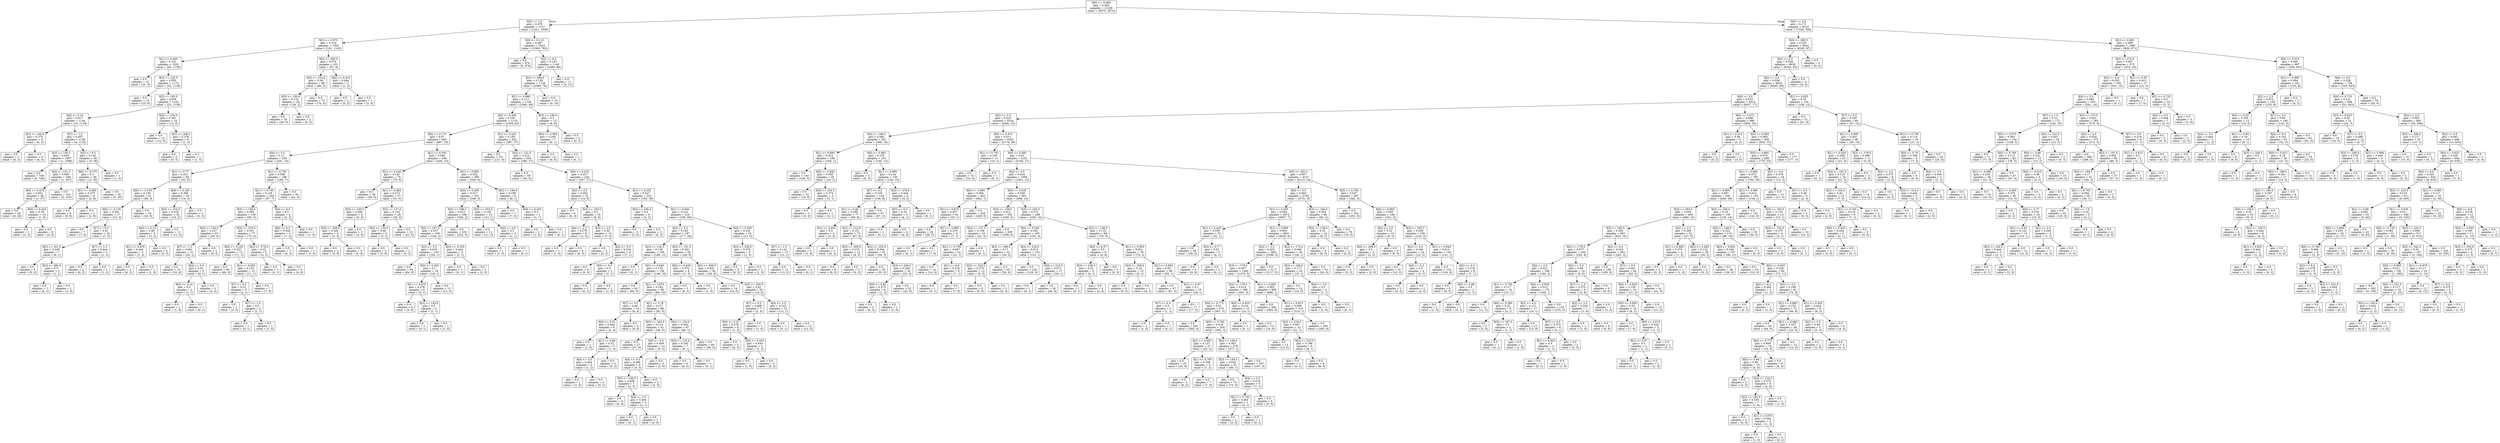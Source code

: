 digraph Tree {
node [shape=box] ;
0 [label="X[0] <= 0.465\ngini = 0.362\nsamples = 11249\nvalue = [8575, 2674]"] ;
1 [label="X[2] <= 2.5\ngini = 0.476\nsamples = 3127\nvalue = [1221, 1906]"] ;
0 -> 1 [labeldistance=2.5, labelangle=45, headlabel="True"] ;
2 [label="X[1] <= 0.575\ngini = 0.216\nsamples = 1304\nvalue = [161, 1143]"] ;
1 -> 2 ;
3 [label="X[1] <= 0.445\ngini = 0.101\nsamples = 1203\nvalue = [64, 1139]"] ;
2 -> 3 ;
4 [label="gini = 0.0\nsamples = 31\nvalue = [31, 0]"] ;
3 -> 4 ;
5 [label="X[3] <= 125.5\ngini = 0.055\nsamples = 1172\nvalue = [33, 1139]"] ;
3 -> 5 ;
6 [label="gini = 0.0\nsamples = 10\nvalue = [10, 0]"] ;
5 -> 6 ;
7 [label="X[3] <= 163.5\ngini = 0.039\nsamples = 1162\nvalue = [23, 1139]"] ;
5 -> 7 ;
8 [label="X[0] <= 0.34\ngini = 0.017\nsamples = 1144\nvalue = [10, 1134]"] ;
7 -> 8 ;
9 [label="X[3] <= 140.0\ngini = 0.375\nsamples = 8\nvalue = [6, 2]"] ;
8 -> 9 ;
10 [label="gini = 0.0\nsamples = 2\nvalue = [0, 2]"] ;
9 -> 10 ;
11 [label="gini = 0.0\nsamples = 6\nvalue = [6, 0]"] ;
9 -> 11 ;
12 [label="X[7] <= 1.5\ngini = 0.007\nsamples = 1136\nvalue = [4, 1132]"] ;
8 -> 12 ;
13 [label="X[3] <= 150.5\ngini = 0.002\nsamples = 1097\nvalue = [1, 1096]"] ;
12 -> 13 ;
14 [label="gini = 0.0\nsamples = 749\nvalue = [0, 749]"] ;
13 -> 14 ;
15 [label="X[3] <= 151.5\ngini = 0.006\nsamples = 348\nvalue = [1, 347]"] ;
13 -> 15 ;
16 [label="X[0] <= 0.415\ngini = 0.051\nsamples = 38\nvalue = [1, 37]"] ;
15 -> 16 ;
17 [label="gini = 0.0\nsamples = 28\nvalue = [0, 28]"] ;
16 -> 17 ;
18 [label="X[0] <= 0.425\ngini = 0.18\nsamples = 10\nvalue = [1, 9]"] ;
16 -> 18 ;
19 [label="gini = 0.0\nsamples = 1\nvalue = [1, 0]"] ;
18 -> 19 ;
20 [label="gini = 0.0\nsamples = 9\nvalue = [0, 9]"] ;
18 -> 20 ;
21 [label="gini = 0.0\nsamples = 310\nvalue = [0, 310]"] ;
15 -> 21 ;
22 [label="X[5] <= 0.5\ngini = 0.142\nsamples = 39\nvalue = [3, 36]"] ;
12 -> 22 ;
23 [label="X[0] <= 0.375\ngini = 0.1\nsamples = 38\nvalue = [2, 36]"] ;
22 -> 23 ;
24 [label="X[1] <= 0.495\ngini = 0.375\nsamples = 8\nvalue = [2, 6]"] ;
23 -> 24 ;
25 [label="gini = 0.0\nsamples = 6\nvalue = [0, 6]"] ;
24 -> 25 ;
26 [label="gini = 0.0\nsamples = 2\nvalue = [2, 0]"] ;
24 -> 26 ;
27 [label="gini = 0.0\nsamples = 30\nvalue = [0, 30]"] ;
23 -> 27 ;
28 [label="gini = 0.0\nsamples = 1\nvalue = [1, 0]"] ;
22 -> 28 ;
29 [label="X[3] <= 234.0\ngini = 0.401\nsamples = 18\nvalue = [13, 5]"] ;
7 -> 29 ;
30 [label="gini = 0.0\nsamples = 12\nvalue = [12, 0]"] ;
29 -> 30 ;
31 [label="X[3] <= 266.0\ngini = 0.278\nsamples = 6\nvalue = [1, 5]"] ;
29 -> 31 ;
32 [label="gini = 0.0\nsamples = 5\nvalue = [0, 5]"] ;
31 -> 32 ;
33 [label="gini = 0.0\nsamples = 1\nvalue = [1, 0]"] ;
31 -> 33 ;
34 [label="X[3] <= 280.0\ngini = 0.076\nsamples = 101\nvalue = [97, 4]"] ;
2 -> 34 ;
35 [label="X[3] <= 153.0\ngini = 0.04\nsamples = 98\nvalue = [96, 2]"] ;
34 -> 35 ;
36 [label="X[3] <= 150.0\ngini = 0.133\nsamples = 28\nvalue = [26, 2]"] ;
35 -> 36 ;
37 [label="gini = 0.0\nsamples = 26\nvalue = [26, 0]"] ;
36 -> 37 ;
38 [label="gini = 0.0\nsamples = 2\nvalue = [0, 2]"] ;
36 -> 38 ;
39 [label="gini = 0.0\nsamples = 70\nvalue = [70, 0]"] ;
35 -> 39 ;
40 [label="X[0] <= 0.415\ngini = 0.444\nsamples = 3\nvalue = [1, 2]"] ;
34 -> 40 ;
41 [label="gini = 0.0\nsamples = 2\nvalue = [0, 2]"] ;
40 -> 41 ;
42 [label="gini = 0.0\nsamples = 1\nvalue = [1, 0]"] ;
40 -> 42 ;
43 [label="X[0] <= 0.115\ngini = 0.487\nsamples = 1823\nvalue = [1060, 763]"] ;
1 -> 43 ;
44 [label="gini = 0.0\nsamples = 674\nvalue = [0, 674]"] ;
43 -> 44 ;
45 [label="X[2] <= 6.5\ngini = 0.143\nsamples = 1149\nvalue = [1060, 89]"] ;
43 -> 45 ;
46 [label="X[3] <= 289.0\ngini = 0.128\nsamples = 1138\nvalue = [1060, 78]"] ;
45 -> 46 ;
47 [label="X[1] <= 0.995\ngini = 0.113\nsamples = 1128\nvalue = [1060, 68]"] ;
46 -> 47 ;
48 [label="X[0] <= 0.305\ngini = 0.105\nsamples = 1116\nvalue = [1054, 62]"] ;
47 -> 48 ;
49 [label="X[0] <= 0.175\ngini = 0.07\nsamples = 692\nvalue = [667, 25]"] ;
48 -> 49 ;
50 [label="X[4] <= 3.5\ngini = 0.11\nsamples = 256\nvalue = [241, 15]"] ;
49 -> 50 ;
51 [label="X[1] <= 0.77\ngini = 0.231\nsamples = 60\nvalue = [52, 8]"] ;
50 -> 51 ;
52 [label="X[0] <= 0.155\ngini = 0.136\nsamples = 41\nvalue = [38, 3]"] ;
51 -> 52 ;
53 [label="X[0] <= 0.135\ngini = 0.291\nsamples = 17\nvalue = [14, 3]"] ;
52 -> 53 ;
54 [label="gini = 0.0\nsamples = 7\nvalue = [7, 0]"] ;
53 -> 54 ;
55 [label="X[7] <= 0.5\ngini = 0.42\nsamples = 10\nvalue = [7, 3]"] ;
53 -> 55 ;
56 [label="X[3] <= 251.5\ngini = 0.245\nsamples = 7\nvalue = [6, 1]"] ;
55 -> 56 ;
57 [label="gini = 0.0\nsamples = 5\nvalue = [5, 0]"] ;
56 -> 57 ;
58 [label="X[3] <= 260.5\ngini = 0.5\nsamples = 2\nvalue = [1, 1]"] ;
56 -> 58 ;
59 [label="gini = 0.0\nsamples = 1\nvalue = [0, 1]"] ;
58 -> 59 ;
60 [label="gini = 0.0\nsamples = 1\nvalue = [1, 0]"] ;
58 -> 60 ;
61 [label="X[7] <= 1.5\ngini = 0.444\nsamples = 3\nvalue = [1, 2]"] ;
55 -> 61 ;
62 [label="gini = 0.0\nsamples = 2\nvalue = [0, 2]"] ;
61 -> 62 ;
63 [label="gini = 0.0\nsamples = 1\nvalue = [1, 0]"] ;
61 -> 63 ;
64 [label="gini = 0.0\nsamples = 24\nvalue = [24, 0]"] ;
52 -> 64 ;
65 [label="X[0] <= 0.165\ngini = 0.388\nsamples = 19\nvalue = [14, 5]"] ;
51 -> 65 ;
66 [label="X[3] <= 154.0\ngini = 0.219\nsamples = 16\nvalue = [14, 2]"] ;
65 -> 66 ;
67 [label="X[0] <= 0.14\ngini = 0.48\nsamples = 5\nvalue = [3, 2]"] ;
66 -> 67 ;
68 [label="X[1] <= 0.875\ngini = 0.444\nsamples = 3\nvalue = [1, 2]"] ;
67 -> 68 ;
69 [label="gini = 0.0\nsamples = 2\nvalue = [0, 2]"] ;
68 -> 69 ;
70 [label="gini = 0.0\nsamples = 1\nvalue = [1, 0]"] ;
68 -> 70 ;
71 [label="gini = 0.0\nsamples = 2\nvalue = [2, 0]"] ;
67 -> 71 ;
72 [label="gini = 0.0\nsamples = 11\nvalue = [11, 0]"] ;
66 -> 72 ;
73 [label="gini = 0.0\nsamples = 3\nvalue = [0, 3]"] ;
65 -> 73 ;
74 [label="X[1] <= 0.755\ngini = 0.069\nsamples = 196\nvalue = [189, 7]"] ;
50 -> 74 ;
75 [label="X[1] <= 0.745\ngini = 0.126\nsamples = 104\nvalue = [97, 7]"] ;
74 -> 75 ;
76 [label="X[3] <= 159.0\ngini = 0.095\nsamples = 100\nvalue = [95, 5]"] ;
75 -> 76 ;
77 [label="X[3] <= 156.0\ngini = 0.227\nsamples = 23\nvalue = [20, 3]"] ;
76 -> 77 ;
78 [label="X[7] <= 1.5\ngini = 0.091\nsamples = 21\nvalue = [20, 1]"] ;
77 -> 78 ;
79 [label="gini = 0.0\nsamples = 16\nvalue = [16, 0]"] ;
78 -> 79 ;
80 [label="X[4] <= 5.0\ngini = 0.32\nsamples = 5\nvalue = [4, 1]"] ;
78 -> 80 ;
81 [label="X[0] <= 0.14\ngini = 0.5\nsamples = 2\nvalue = [1, 1]"] ;
80 -> 81 ;
82 [label="gini = 0.0\nsamples = 1\nvalue = [1, 0]"] ;
81 -> 82 ;
83 [label="gini = 0.0\nsamples = 1\nvalue = [0, 1]"] ;
81 -> 83 ;
84 [label="gini = 0.0\nsamples = 3\nvalue = [3, 0]"] ;
80 -> 84 ;
85 [label="gini = 0.0\nsamples = 2\nvalue = [0, 2]"] ;
77 -> 85 ;
86 [label="X[3] <= 276.5\ngini = 0.051\nsamples = 77\nvalue = [75, 2]"] ;
76 -> 86 ;
87 [label="X[0] <= 0.165\ngini = 0.027\nsamples = 72\nvalue = [71, 1]"] ;
86 -> 87 ;
88 [label="gini = 0.0\nsamples = 60\nvalue = [60, 0]"] ;
87 -> 88 ;
89 [label="X[1] <= 0.555\ngini = 0.153\nsamples = 12\nvalue = [11, 1]"] ;
87 -> 89 ;
90 [label="X[7] <= 0.5\ngini = 0.32\nsamples = 5\nvalue = [4, 1]"] ;
89 -> 90 ;
91 [label="gini = 0.0\nsamples = 3\nvalue = [3, 0]"] ;
90 -> 91 ;
92 [label="X[7] <= 1.5\ngini = 0.5\nsamples = 2\nvalue = [1, 1]"] ;
90 -> 92 ;
93 [label="gini = 0.0\nsamples = 1\nvalue = [0, 1]"] ;
92 -> 93 ;
94 [label="gini = 0.0\nsamples = 1\nvalue = [1, 0]"] ;
92 -> 94 ;
95 [label="gini = 0.0\nsamples = 7\nvalue = [7, 0]"] ;
89 -> 95 ;
96 [label="X[3] <= 279.0\ngini = 0.32\nsamples = 5\nvalue = [4, 1]"] ;
86 -> 96 ;
97 [label="gini = 0.0\nsamples = 1\nvalue = [0, 1]"] ;
96 -> 97 ;
98 [label="gini = 0.0\nsamples = 4\nvalue = [4, 0]"] ;
96 -> 98 ;
99 [label="X[4] <= 6.5\ngini = 0.5\nsamples = 4\nvalue = [2, 2]"] ;
75 -> 99 ;
100 [label="X[6] <= 0.5\ngini = 0.444\nsamples = 3\nvalue = [1, 2]"] ;
99 -> 100 ;
101 [label="gini = 0.0\nsamples = 2\nvalue = [0, 2]"] ;
100 -> 101 ;
102 [label="gini = 0.0\nsamples = 1\nvalue = [1, 0]"] ;
100 -> 102 ;
103 [label="gini = 0.0\nsamples = 1\nvalue = [1, 0]"] ;
99 -> 103 ;
104 [label="gini = 0.0\nsamples = 92\nvalue = [92, 0]"] ;
74 -> 104 ;
105 [label="X[1] <= 0.505\ngini = 0.045\nsamples = 436\nvalue = [426, 10]"] ;
49 -> 105 ;
106 [label="X[1] <= 0.445\ngini = 0.145\nsamples = 76\nvalue = [70, 6]"] ;
105 -> 106 ;
107 [label="gini = 0.0\nsamples = 39\nvalue = [39, 0]"] ;
106 -> 107 ;
108 [label="X[1] <= 0.465\ngini = 0.272\nsamples = 37\nvalue = [31, 6]"] ;
106 -> 108 ;
109 [label="X[3] <= 239.0\ngini = 0.494\nsamples = 9\nvalue = [5, 4]"] ;
108 -> 109 ;
110 [label="X[3] <= 208.0\ngini = 0.444\nsamples = 6\nvalue = [2, 4]"] ;
109 -> 110 ;
111 [label="gini = 0.0\nsamples = 2\nvalue = [2, 0]"] ;
110 -> 111 ;
112 [label="gini = 0.0\nsamples = 4\nvalue = [0, 4]"] ;
110 -> 112 ;
113 [label="gini = 0.0\nsamples = 3\nvalue = [3, 0]"] ;
109 -> 113 ;
114 [label="X[3] <= 137.0\ngini = 0.133\nsamples = 28\nvalue = [26, 2]"] ;
108 -> 114 ;
115 [label="X[3] <= 130.5\ngini = 0.48\nsamples = 5\nvalue = [3, 2]"] ;
114 -> 115 ;
116 [label="gini = 0.0\nsamples = 3\nvalue = [3, 0]"] ;
115 -> 116 ;
117 [label="gini = 0.0\nsamples = 2\nvalue = [0, 2]"] ;
115 -> 117 ;
118 [label="gini = 0.0\nsamples = 23\nvalue = [23, 0]"] ;
114 -> 118 ;
119 [label="X[1] <= 0.985\ngini = 0.022\nsamples = 360\nvalue = [356, 4]"] ;
105 -> 119 ;
120 [label="X[0] <= 0.295\ngini = 0.017\nsamples = 351\nvalue = [348, 3]"] ;
119 -> 120 ;
121 [label="X[3] <= 168.5\ngini = 0.012\nsamples = 338\nvalue = [336, 2]"] ;
120 -> 121 ;
122 [label="X[3] <= 167.5\ngini = 0.037\nsamples = 106\nvalue = [104, 2]"] ;
121 -> 122 ;
123 [label="X[2] <= 5.5\ngini = 0.019\nsamples = 103\nvalue = [102, 1]"] ;
122 -> 123 ;
124 [label="gini = 0.0\nsamples = 84\nvalue = [84, 0]"] ;
123 -> 124 ;
125 [label="X[0] <= 0.205\ngini = 0.1\nsamples = 19\nvalue = [18, 1]"] ;
123 -> 125 ;
126 [label="X[1] <= 0.875\ngini = 0.278\nsamples = 6\nvalue = [5, 1]"] ;
125 -> 126 ;
127 [label="gini = 0.0\nsamples = 4\nvalue = [4, 0]"] ;
126 -> 127 ;
128 [label="X[3] <= 145.0\ngini = 0.5\nsamples = 2\nvalue = [1, 1]"] ;
126 -> 128 ;
129 [label="gini = 0.0\nsamples = 1\nvalue = [0, 1]"] ;
128 -> 129 ;
130 [label="gini = 0.0\nsamples = 1\nvalue = [1, 0]"] ;
128 -> 130 ;
131 [label="gini = 0.0\nsamples = 13\nvalue = [13, 0]"] ;
125 -> 131 ;
132 [label="X[0] <= 0.235\ngini = 0.444\nsamples = 3\nvalue = [2, 1]"] ;
122 -> 132 ;
133 [label="gini = 0.0\nsamples = 1\nvalue = [0, 1]"] ;
132 -> 133 ;
134 [label="gini = 0.0\nsamples = 2\nvalue = [2, 0]"] ;
132 -> 134 ;
135 [label="gini = 0.0\nsamples = 232\nvalue = [232, 0]"] ;
121 -> 135 ;
136 [label="X[3] <= 252.5\ngini = 0.142\nsamples = 13\nvalue = [12, 1]"] ;
120 -> 136 ;
137 [label="gini = 0.0\nsamples = 11\nvalue = [11, 0]"] ;
136 -> 137 ;
138 [label="X[4] <= 4.5\ngini = 0.5\nsamples = 2\nvalue = [1, 1]"] ;
136 -> 138 ;
139 [label="gini = 0.0\nsamples = 1\nvalue = [1, 0]"] ;
138 -> 139 ;
140 [label="gini = 0.0\nsamples = 1\nvalue = [0, 1]"] ;
138 -> 140 ;
141 [label="X[3] <= 194.0\ngini = 0.198\nsamples = 9\nvalue = [8, 1]"] ;
119 -> 141 ;
142 [label="gini = 0.0\nsamples = 7\nvalue = [7, 0]"] ;
141 -> 142 ;
143 [label="X[0] <= 0.205\ngini = 0.5\nsamples = 2\nvalue = [1, 1]"] ;
141 -> 143 ;
144 [label="gini = 0.0\nsamples = 1\nvalue = [1, 0]"] ;
143 -> 144 ;
145 [label="gini = 0.0\nsamples = 1\nvalue = [0, 1]"] ;
143 -> 145 ;
146 [label="X[1] <= 0.525\ngini = 0.159\nsamples = 424\nvalue = [387, 37]"] ;
48 -> 146 ;
147 [label="gini = 0.0\nsamples = 121\nvalue = [121, 0]"] ;
146 -> 147 ;
148 [label="X[3] <= 131.5\ngini = 0.214\nsamples = 303\nvalue = [266, 37]"] ;
146 -> 148 ;
149 [label="gini = 0.0\nsamples = 59\nvalue = [59, 0]"] ;
148 -> 149 ;
150 [label="X[0] <= 0.315\ngini = 0.257\nsamples = 244\nvalue = [207, 37]"] ;
148 -> 150 ;
151 [label="X[2] <= 3.5\ngini = 0.463\nsamples = 22\nvalue = [14, 8]"] ;
150 -> 151 ;
152 [label="gini = 0.0\nsamples = 6\nvalue = [6, 0]"] ;
151 -> 152 ;
153 [label="X[3] <= 192.0\ngini = 0.5\nsamples = 16\nvalue = [8, 8]"] ;
151 -> 153 ;
154 [label="X[4] <= 2.5\ngini = 0.278\nsamples = 6\nvalue = [1, 5]"] ;
153 -> 154 ;
155 [label="gini = 0.0\nsamples = 1\nvalue = [1, 0]"] ;
154 -> 155 ;
156 [label="gini = 0.0\nsamples = 5\nvalue = [0, 5]"] ;
154 -> 156 ;
157 [label="X[4] <= 2.5\ngini = 0.42\nsamples = 10\nvalue = [7, 3]"] ;
153 -> 157 ;
158 [label="gini = 0.0\nsamples = 2\nvalue = [0, 2]"] ;
157 -> 158 ;
159 [label="X[2] <= 5.5\ngini = 0.219\nsamples = 8\nvalue = [7, 1]"] ;
157 -> 159 ;
160 [label="gini = 0.0\nsamples = 6\nvalue = [6, 0]"] ;
159 -> 160 ;
161 [label="X[5] <= 0.5\ngini = 0.5\nsamples = 2\nvalue = [1, 1]"] ;
159 -> 161 ;
162 [label="gini = 0.0\nsamples = 1\nvalue = [0, 1]"] ;
161 -> 162 ;
163 [label="gini = 0.0\nsamples = 1\nvalue = [1, 0]"] ;
161 -> 163 ;
164 [label="X[1] <= 0.535\ngini = 0.227\nsamples = 222\nvalue = [193, 29]"] ;
150 -> 164 ;
165 [label="X[3] <= 190.0\ngini = 0.5\nsamples = 6\nvalue = [3, 3]"] ;
164 -> 165 ;
166 [label="gini = 0.0\nsamples = 3\nvalue = [3, 0]"] ;
165 -> 166 ;
167 [label="gini = 0.0\nsamples = 3\nvalue = [0, 3]"] ;
165 -> 167 ;
168 [label="X[1] <= 0.945\ngini = 0.212\nsamples = 216\nvalue = [190, 26]"] ;
164 -> 168 ;
169 [label="X[2] <= 5.5\ngini = 0.182\nsamples = 197\nvalue = [177, 20]"] ;
168 -> 169 ;
170 [label="X[3] <= 134.5\ngini = 0.129\nsamples = 159\nvalue = [148, 11]"] ;
169 -> 170 ;
171 [label="gini = 0.0\nsamples = 1\nvalue = [0, 1]"] ;
170 -> 171 ;
172 [label="X[1] <= 0.645\ngini = 0.119\nsamples = 158\nvalue = [148, 10]"] ;
170 -> 172 ;
173 [label="gini = 0.0\nsamples = 60\nvalue = [60, 0]"] ;
172 -> 173 ;
174 [label="X[1] <= 0.675\ngini = 0.183\nsamples = 98\nvalue = [88, 10]"] ;
172 -> 174 ;
175 [label="X[7] <= 0.5\ngini = 0.48\nsamples = 10\nvalue = [6, 4]"] ;
174 -> 175 ;
176 [label="X[0] <= 0.33\ngini = 0.444\nsamples = 6\nvalue = [2, 4]"] ;
175 -> 176 ;
177 [label="gini = 0.0\nsamples = 1\nvalue = [1, 0]"] ;
176 -> 177 ;
178 [label="X[1] <= 0.66\ngini = 0.32\nsamples = 5\nvalue = [1, 4]"] ;
176 -> 178 ;
179 [label="X[4] <= 3.0\ngini = 0.444\nsamples = 3\nvalue = [1, 2]"] ;
178 -> 179 ;
180 [label="gini = 0.0\nsamples = 1\nvalue = [1, 0]"] ;
179 -> 180 ;
181 [label="gini = 0.0\nsamples = 2\nvalue = [0, 2]"] ;
179 -> 181 ;
182 [label="gini = 0.0\nsamples = 2\nvalue = [0, 2]"] ;
178 -> 182 ;
183 [label="gini = 0.0\nsamples = 4\nvalue = [4, 0]"] ;
175 -> 183 ;
184 [label="X[1] <= 0.76\ngini = 0.127\nsamples = 88\nvalue = [82, 6]"] ;
174 -> 184 ;
185 [label="X[3] <= 204.5\ngini = 0.214\nsamples = 41\nvalue = [36, 5]"] ;
184 -> 185 ;
186 [label="gini = 0.0\nsamples = 27\nvalue = [27, 0]"] ;
185 -> 186 ;
187 [label="X[2] <= 4.5\ngini = 0.459\nsamples = 14\nvalue = [9, 5]"] ;
185 -> 187 ;
188 [label="X[4] <= 4.5\ngini = 0.494\nsamples = 9\nvalue = [4, 5]"] ;
187 -> 188 ;
189 [label="X[3] <= 236.5\ngini = 0.408\nsamples = 7\nvalue = [2, 5]"] ;
188 -> 189 ;
190 [label="gini = 0.0\nsamples = 4\nvalue = [0, 4]"] ;
189 -> 190 ;
191 [label="X[4] <= 3.0\ngini = 0.444\nsamples = 3\nvalue = [2, 1]"] ;
189 -> 191 ;
192 [label="gini = 0.0\nsamples = 1\nvalue = [0, 1]"] ;
191 -> 192 ;
193 [label="gini = 0.0\nsamples = 2\nvalue = [2, 0]"] ;
191 -> 193 ;
194 [label="gini = 0.0\nsamples = 2\nvalue = [2, 0]"] ;
188 -> 194 ;
195 [label="gini = 0.0\nsamples = 5\nvalue = [5, 0]"] ;
187 -> 195 ;
196 [label="X[3] <= 154.5\ngini = 0.042\nsamples = 47\nvalue = [46, 1]"] ;
184 -> 196 ;
197 [label="X[3] <= 152.5\ngini = 0.245\nsamples = 7\nvalue = [6, 1]"] ;
196 -> 197 ;
198 [label="gini = 0.0\nsamples = 6\nvalue = [6, 0]"] ;
197 -> 198 ;
199 [label="gini = 0.0\nsamples = 1\nvalue = [0, 1]"] ;
197 -> 199 ;
200 [label="gini = 0.0\nsamples = 40\nvalue = [40, 0]"] ;
196 -> 200 ;
201 [label="X[3] <= 151.5\ngini = 0.361\nsamples = 38\nvalue = [29, 9]"] ;
169 -> 201 ;
202 [label="X[0] <= 0.435\ngini = 0.375\nsamples = 4\nvalue = [1, 3]"] ;
201 -> 202 ;
203 [label="gini = 0.0\nsamples = 3\nvalue = [0, 3]"] ;
202 -> 203 ;
204 [label="gini = 0.0\nsamples = 1\nvalue = [1, 0]"] ;
202 -> 204 ;
205 [label="X[3] <= 209.0\ngini = 0.291\nsamples = 34\nvalue = [28, 6]"] ;
201 -> 205 ;
206 [label="gini = 0.0\nsamples = 14\nvalue = [14, 0]"] ;
205 -> 206 ;
207 [label="X[3] <= 220.0\ngini = 0.42\nsamples = 20\nvalue = [14, 6]"] ;
205 -> 207 ;
208 [label="X[7] <= 0.5\ngini = 0.408\nsamples = 7\nvalue = [2, 5]"] ;
207 -> 208 ;
209 [label="X[0] <= 0.37\ngini = 0.278\nsamples = 6\nvalue = [1, 5]"] ;
208 -> 209 ;
210 [label="gini = 0.0\nsamples = 3\nvalue = [0, 3]"] ;
209 -> 210 ;
211 [label="X[0] <= 0.435\ngini = 0.444\nsamples = 3\nvalue = [1, 2]"] ;
209 -> 211 ;
212 [label="gini = 0.0\nsamples = 1\nvalue = [1, 0]"] ;
211 -> 212 ;
213 [label="gini = 0.0\nsamples = 2\nvalue = [0, 2]"] ;
211 -> 213 ;
214 [label="gini = 0.0\nsamples = 1\nvalue = [1, 0]"] ;
208 -> 214 ;
215 [label="X[4] <= 2.5\ngini = 0.142\nsamples = 13\nvalue = [12, 1]"] ;
207 -> 215 ;
216 [label="gini = 0.0\nsamples = 1\nvalue = [0, 1]"] ;
215 -> 216 ;
217 [label="gini = 0.0\nsamples = 12\nvalue = [12, 0]"] ;
215 -> 217 ;
218 [label="X[0] <= 0.355\ngini = 0.432\nsamples = 19\nvalue = [13, 6]"] ;
168 -> 218 ;
219 [label="X[3] <= 258.0\ngini = 0.278\nsamples = 6\nvalue = [1, 5]"] ;
218 -> 219 ;
220 [label="gini = 0.0\nsamples = 5\nvalue = [0, 5]"] ;
219 -> 220 ;
221 [label="gini = 0.0\nsamples = 1\nvalue = [1, 0]"] ;
219 -> 221 ;
222 [label="X[7] <= 1.5\ngini = 0.142\nsamples = 13\nvalue = [12, 1]"] ;
218 -> 222 ;
223 [label="gini = 0.0\nsamples = 12\nvalue = [12, 0]"] ;
222 -> 223 ;
224 [label="gini = 0.0\nsamples = 1\nvalue = [0, 1]"] ;
222 -> 224 ;
225 [label="X[3] <= 190.0\ngini = 0.5\nsamples = 12\nvalue = [6, 6]"] ;
47 -> 225 ;
226 [label="X[0] <= 0.365\ngini = 0.245\nsamples = 7\nvalue = [6, 1]"] ;
225 -> 226 ;
227 [label="gini = 0.0\nsamples = 6\nvalue = [6, 0]"] ;
226 -> 227 ;
228 [label="gini = 0.0\nsamples = 1\nvalue = [0, 1]"] ;
226 -> 228 ;
229 [label="gini = 0.0\nsamples = 5\nvalue = [0, 5]"] ;
225 -> 229 ;
230 [label="gini = 0.0\nsamples = 10\nvalue = [0, 10]"] ;
46 -> 230 ;
231 [label="gini = 0.0\nsamples = 11\nvalue = [0, 11]"] ;
45 -> 231 ;
232 [label="X[4] <= 4.5\ngini = 0.171\nsamples = 8122\nvalue = [7354, 768]"] ;
0 -> 232 [labeldistance=2.5, labelangle=-45, headlabel="False"] ;
233 [label="X[3] <= 290.5\ngini = 0.029\nsamples = 6642\nvalue = [6545, 97]"] ;
232 -> 233 ;
234 [label="X[2] <= 6.5\ngini = 0.028\nsamples = 6638\nvalue = [6545, 93]"] ;
233 -> 234 ;
235 [label="X[2] <= 5.5\ngini = 0.026\nsamples = 6634\nvalue = [6545, 89]"] ;
234 -> 235 ;
236 [label="X[4] <= 3.5\ngini = 0.023\nsamples = 6514\nvalue = [6437, 77]"] ;
235 -> 236 ;
237 [label="X[2] <= 2.5\ngini = 0.015\nsamples = 5524\nvalue = [5482, 42]"] ;
236 -> 237 ;
238 [label="X[3] <= 196.5\ngini = 0.083\nsamples = 322\nvalue = [308, 14]"] ;
237 -> 238 ;
239 [label="X[1] <= 0.895\ngini = 0.012\nsamples = 169\nvalue = [168, 1]"] ;
238 -> 239 ;
240 [label="gini = 0.0\nsamples = 149\nvalue = [149, 0]"] ;
239 -> 240 ;
241 [label="X[0] <= 0.845\ngini = 0.095\nsamples = 20\nvalue = [19, 1]"] ;
239 -> 241 ;
242 [label="gini = 0.0\nsamples = 16\nvalue = [16, 0]"] ;
241 -> 242 ;
243 [label="X[3] <= 162.5\ngini = 0.375\nsamples = 4\nvalue = [3, 1]"] ;
241 -> 243 ;
244 [label="gini = 0.0\nsamples = 3\nvalue = [3, 0]"] ;
243 -> 244 ;
245 [label="gini = 0.0\nsamples = 1\nvalue = [0, 1]"] ;
243 -> 245 ;
246 [label="X[0] <= 0.485\ngini = 0.155\nsamples = 153\nvalue = [140, 13]"] ;
238 -> 246 ;
247 [label="gini = 0.0\nsamples = 3\nvalue = [0, 3]"] ;
246 -> 247 ;
248 [label="X[1] <= 0.985\ngini = 0.124\nsamples = 150\nvalue = [140, 10]"] ;
246 -> 248 ;
249 [label="X[7] <= 0.5\ngini = 0.105\nsamples = 144\nvalue = [136, 8]"] ;
248 -> 249 ;
250 [label="X[1] <= 0.48\ngini = 0.186\nsamples = 77\nvalue = [69, 8]"] ;
249 -> 250 ;
251 [label="X[1] <= 0.445\ngini = 0.5\nsamples = 4\nvalue = [2, 2]"] ;
250 -> 251 ;
252 [label="gini = 0.0\nsamples = 2\nvalue = [2, 0]"] ;
251 -> 252 ;
253 [label="gini = 0.0\nsamples = 2\nvalue = [0, 2]"] ;
251 -> 253 ;
254 [label="X[3] <= 212.0\ngini = 0.151\nsamples = 73\nvalue = [67, 6]"] ;
250 -> 254 ;
255 [label="X[3] <= 209.5\ngini = 0.375\nsamples = 12\nvalue = [9, 3]"] ;
254 -> 255 ;
256 [label="gini = 0.0\nsamples = 9\nvalue = [9, 0]"] ;
255 -> 256 ;
257 [label="gini = 0.0\nsamples = 3\nvalue = [0, 3]"] ;
255 -> 257 ;
258 [label="X[3] <= 254.5\ngini = 0.094\nsamples = 61\nvalue = [58, 3]"] ;
254 -> 258 ;
259 [label="gini = 0.0\nsamples = 35\nvalue = [35, 0]"] ;
258 -> 259 ;
260 [label="X[3] <= 256.0\ngini = 0.204\nsamples = 26\nvalue = [23, 3]"] ;
258 -> 260 ;
261 [label="X[0] <= 0.82\ngini = 0.375\nsamples = 4\nvalue = [1, 3]"] ;
260 -> 261 ;
262 [label="gini = 0.0\nsamples = 3\nvalue = [0, 3]"] ;
261 -> 262 ;
263 [label="gini = 0.0\nsamples = 1\nvalue = [1, 0]"] ;
261 -> 263 ;
264 [label="gini = 0.0\nsamples = 22\nvalue = [22, 0]"] ;
260 -> 264 ;
265 [label="gini = 0.0\nsamples = 67\nvalue = [67, 0]"] ;
249 -> 265 ;
266 [label="X[3] <= 276.0\ngini = 0.444\nsamples = 6\nvalue = [4, 2]"] ;
248 -> 266 ;
267 [label="X[7] <= 0.5\ngini = 0.32\nsamples = 5\nvalue = [4, 1]"] ;
266 -> 267 ;
268 [label="gini = 0.0\nsamples = 1\nvalue = [0, 1]"] ;
267 -> 268 ;
269 [label="gini = 0.0\nsamples = 4\nvalue = [4, 0]"] ;
267 -> 269 ;
270 [label="gini = 0.0\nsamples = 1\nvalue = [0, 1]"] ;
266 -> 270 ;
271 [label="X[0] <= 0.475\ngini = 0.011\nsamples = 5202\nvalue = [5174, 28]"] ;
237 -> 271 ;
272 [label="X[1] <= 0.755\ngini = 0.165\nsamples = 11\nvalue = [10, 1]"] ;
271 -> 272 ;
273 [label="gini = 0.0\nsamples = 10\nvalue = [10, 0]"] ;
272 -> 273 ;
274 [label="gini = 0.0\nsamples = 1\nvalue = [0, 1]"] ;
272 -> 274 ;
275 [label="X[0] <= 0.585\ngini = 0.01\nsamples = 5191\nvalue = [5164, 27]"] ;
271 -> 275 ;
276 [label="X[2] <= 3.5\ngini = 0.024\nsamples = 1064\nvalue = [1051, 13]"] ;
275 -> 276 ;
277 [label="X[0] <= 0.485\ngini = 0.004\nsamples = 463\nvalue = [462, 1]"] ;
276 -> 277 ;
278 [label="X[1] <= 0.875\ngini = 0.057\nsamples = 34\nvalue = [33, 1]"] ;
277 -> 278 ;
279 [label="gini = 0.0\nsamples = 26\nvalue = [26, 0]"] ;
278 -> 279 ;
280 [label="X[1] <= 0.885\ngini = 0.219\nsamples = 8\nvalue = [7, 1]"] ;
278 -> 280 ;
281 [label="gini = 0.0\nsamples = 1\nvalue = [0, 1]"] ;
280 -> 281 ;
282 [label="gini = 0.0\nsamples = 7\nvalue = [7, 0]"] ;
280 -> 282 ;
283 [label="gini = 0.0\nsamples = 429\nvalue = [429, 0]"] ;
277 -> 283 ;
284 [label="X[0] <= 0.535\ngini = 0.039\nsamples = 601\nvalue = [589, 12]"] ;
276 -> 284 ;
285 [label="X[3] <= 139.0\ngini = 0.012\nsamples = 332\nvalue = [330, 2]"] ;
284 -> 285 ;
286 [label="X[3] <= 137.5\ngini = 0.159\nsamples = 23\nvalue = [21, 2]"] ;
285 -> 286 ;
287 [label="X[1] <= 0.785\ngini = 0.087\nsamples = 22\nvalue = [21, 1]"] ;
286 -> 287 ;
288 [label="gini = 0.0\nsamples = 14\nvalue = [14, 0]"] ;
287 -> 288 ;
289 [label="X[1] <= 0.8\ngini = 0.219\nsamples = 8\nvalue = [7, 1]"] ;
287 -> 289 ;
290 [label="gini = 0.0\nsamples = 1\nvalue = [0, 1]"] ;
289 -> 290 ;
291 [label="gini = 0.0\nsamples = 7\nvalue = [7, 0]"] ;
289 -> 291 ;
292 [label="gini = 0.0\nsamples = 1\nvalue = [0, 1]"] ;
286 -> 292 ;
293 [label="gini = 0.0\nsamples = 309\nvalue = [309, 0]"] ;
285 -> 293 ;
294 [label="X[3] <= 235.5\ngini = 0.072\nsamples = 269\nvalue = [259, 10]"] ;
284 -> 294 ;
295 [label="X[0] <= 0.545\ngini = 0.042\nsamples = 185\nvalue = [181, 4]"] ;
294 -> 295 ;
296 [label="X[3] <= 168.5\ngini = 0.17\nsamples = 32\nvalue = [29, 3]"] ;
295 -> 296 ;
297 [label="X[3] <= 163.5\ngini = 0.375\nsamples = 12\nvalue = [9, 3]"] ;
296 -> 297 ;
298 [label="gini = 0.0\nsamples = 9\nvalue = [9, 0]"] ;
297 -> 298 ;
299 [label="gini = 0.0\nsamples = 3\nvalue = [0, 3]"] ;
297 -> 299 ;
300 [label="gini = 0.0\nsamples = 20\nvalue = [20, 0]"] ;
296 -> 300 ;
301 [label="X[3] <= 218.5\ngini = 0.013\nsamples = 153\nvalue = [152, 1]"] ;
295 -> 301 ;
302 [label="gini = 0.0\nsamples = 126\nvalue = [126, 0]"] ;
301 -> 302 ;
303 [label="X[3] <= 219.5\ngini = 0.071\nsamples = 27\nvalue = [26, 1]"] ;
301 -> 303 ;
304 [label="gini = 0.0\nsamples = 1\nvalue = [0, 1]"] ;
303 -> 304 ;
305 [label="gini = 0.0\nsamples = 26\nvalue = [26, 0]"] ;
303 -> 305 ;
306 [label="X[3] <= 238.5\ngini = 0.133\nsamples = 84\nvalue = [78, 6]"] ;
294 -> 306 ;
307 [label="X[0] <= 0.57\ngini = 0.5\nsamples = 8\nvalue = [4, 4]"] ;
306 -> 307 ;
308 [label="X[3] <= 236.5\ngini = 0.32\nsamples = 5\nvalue = [4, 1]"] ;
307 -> 308 ;
309 [label="gini = 0.0\nsamples = 1\nvalue = [0, 1]"] ;
308 -> 309 ;
310 [label="gini = 0.0\nsamples = 4\nvalue = [4, 0]"] ;
308 -> 310 ;
311 [label="gini = 0.0\nsamples = 3\nvalue = [0, 3]"] ;
307 -> 311 ;
312 [label="X[1] <= 0.565\ngini = 0.051\nsamples = 76\nvalue = [74, 2]"] ;
306 -> 312 ;
313 [label="X[3] <= 259.0\ngini = 0.18\nsamples = 10\nvalue = [9, 1]"] ;
312 -> 313 ;
314 [label="gini = 0.0\nsamples = 9\nvalue = [9, 0]"] ;
313 -> 314 ;
315 [label="gini = 0.0\nsamples = 1\nvalue = [0, 1]"] ;
313 -> 315 ;
316 [label="X[1] <= 0.855\ngini = 0.03\nsamples = 66\nvalue = [65, 1]"] ;
312 -> 316 ;
317 [label="gini = 0.0\nsamples = 47\nvalue = [47, 0]"] ;
316 -> 317 ;
318 [label="X[1] <= 0.87\ngini = 0.1\nsamples = 19\nvalue = [18, 1]"] ;
316 -> 318 ;
319 [label="X[7] <= 0.5\ngini = 0.5\nsamples = 2\nvalue = [1, 1]"] ;
318 -> 319 ;
320 [label="gini = 0.0\nsamples = 1\nvalue = [1, 0]"] ;
319 -> 320 ;
321 [label="gini = 0.0\nsamples = 1\nvalue = [0, 1]"] ;
319 -> 321 ;
322 [label="gini = 0.0\nsamples = 17\nvalue = [17, 0]"] ;
318 -> 322 ;
323 [label="X[3] <= 262.5\ngini = 0.007\nsamples = 4127\nvalue = [4113, 14]"] ;
275 -> 323 ;
324 [label="X[6] <= 0.5\ngini = 0.005\nsamples = 3760\nvalue = [3751, 9]"] ;
323 -> 324 ;
325 [label="X[1] <= 0.455\ngini = 0.004\nsamples = 3674\nvalue = [3667, 7]"] ;
324 -> 325 ;
326 [label="X[1] <= 0.445\ngini = 0.059\nsamples = 33\nvalue = [32, 1]"] ;
325 -> 326 ;
327 [label="gini = 0.0\nsamples = 28\nvalue = [28, 0]"] ;
326 -> 327 ;
328 [label="X[0] <= 0.77\ngini = 0.32\nsamples = 5\nvalue = [4, 1]"] ;
326 -> 328 ;
329 [label="gini = 0.0\nsamples = 4\nvalue = [4, 0]"] ;
328 -> 329 ;
330 [label="gini = 0.0\nsamples = 1\nvalue = [0, 1]"] ;
328 -> 330 ;
331 [label="X[1] <= 0.995\ngini = 0.003\nsamples = 3641\nvalue = [3635, 6]"] ;
325 -> 331 ;
332 [label="X[2] <= 3.5\ngini = 0.003\nsamples = 3601\nvalue = [3596, 5]"] ;
331 -> 332 ;
333 [label="X[3] <= 179.5\ngini = 0.007\nsamples = 1484\nvalue = [1479, 5]"] ;
332 -> 333 ;
334 [label="X[3] <= 178.5\ngini = 0.014\nsamples = 585\nvalue = [581, 4]"] ;
333 -> 334 ;
335 [label="X[0] <= 0.775\ngini = 0.01\nsamples = 570\nvalue = [567, 3]"] ;
334 -> 335 ;
336 [label="gini = 0.0\nsamples = 265\nvalue = [265, 0]"] ;
335 -> 336 ;
337 [label="X[0] <= 0.785\ngini = 0.019\nsamples = 305\nvalue = [302, 3]"] ;
335 -> 337 ;
338 [label="X[1] <= 0.655\ngini = 0.137\nsamples = 27\nvalue = [25, 2]"] ;
337 -> 338 ;
339 [label="gini = 0.0\nsamples = 18\nvalue = [18, 0]"] ;
338 -> 339 ;
340 [label="X[1] <= 0.785\ngini = 0.346\nsamples = 9\nvalue = [7, 2]"] ;
338 -> 340 ;
341 [label="gini = 0.0\nsamples = 2\nvalue = [0, 2]"] ;
340 -> 341 ;
342 [label="gini = 0.0\nsamples = 7\nvalue = [7, 0]"] ;
340 -> 342 ;
343 [label="X[3] <= 149.5\ngini = 0.007\nsamples = 278\nvalue = [277, 1]"] ;
337 -> 343 ;
344 [label="X[3] <= 148.5\ngini = 0.024\nsamples = 81\nvalue = [80, 1]"] ;
343 -> 344 ;
345 [label="gini = 0.0\nsamples = 73\nvalue = [73, 0]"] ;
344 -> 345 ;
346 [label="X[4] <= 2.5\ngini = 0.219\nsamples = 8\nvalue = [7, 1]"] ;
344 -> 346 ;
347 [label="X[1] <= 0.745\ngini = 0.444\nsamples = 3\nvalue = [2, 1]"] ;
346 -> 347 ;
348 [label="gini = 0.0\nsamples = 2\nvalue = [2, 0]"] ;
347 -> 348 ;
349 [label="gini = 0.0\nsamples = 1\nvalue = [0, 1]"] ;
347 -> 349 ;
350 [label="gini = 0.0\nsamples = 5\nvalue = [5, 0]"] ;
346 -> 350 ;
351 [label="gini = 0.0\nsamples = 197\nvalue = [197, 0]"] ;
343 -> 351 ;
352 [label="X[0] <= 0.635\ngini = 0.124\nsamples = 15\nvalue = [14, 1]"] ;
334 -> 352 ;
353 [label="gini = 0.0\nsamples = 1\nvalue = [0, 1]"] ;
352 -> 353 ;
354 [label="gini = 0.0\nsamples = 14\nvalue = [14, 0]"] ;
352 -> 354 ;
355 [label="X[1] <= 0.805\ngini = 0.002\nsamples = 899\nvalue = [898, 1]"] ;
333 -> 355 ;
356 [label="gini = 0.0\nsamples = 584\nvalue = [584, 0]"] ;
355 -> 356 ;
357 [label="X[1] <= 0.815\ngini = 0.006\nsamples = 315\nvalue = [314, 1]"] ;
355 -> 357 ;
358 [label="X[3] <= 218.5\ngini = 0.087\nsamples = 22\nvalue = [21, 1]"] ;
357 -> 358 ;
359 [label="gini = 0.0\nsamples = 13\nvalue = [13, 0]"] ;
358 -> 359 ;
360 [label="X[3] <= 223.5\ngini = 0.198\nsamples = 9\nvalue = [8, 1]"] ;
358 -> 360 ;
361 [label="gini = 0.0\nsamples = 1\nvalue = [0, 1]"] ;
360 -> 361 ;
362 [label="gini = 0.0\nsamples = 8\nvalue = [8, 0]"] ;
360 -> 362 ;
363 [label="gini = 0.0\nsamples = 293\nvalue = [293, 0]"] ;
357 -> 363 ;
364 [label="gini = 0.0\nsamples = 2117\nvalue = [2117, 0]"] ;
332 -> 364 ;
365 [label="X[3] <= 173.0\ngini = 0.049\nsamples = 40\nvalue = [39, 1]"] ;
331 -> 365 ;
366 [label="X[3] <= 168.0\ngini = 0.117\nsamples = 16\nvalue = [15, 1]"] ;
365 -> 366 ;
367 [label="gini = 0.0\nsamples = 14\nvalue = [14, 0]"] ;
366 -> 367 ;
368 [label="X[4] <= 2.5\ngini = 0.5\nsamples = 2\nvalue = [1, 1]"] ;
366 -> 368 ;
369 [label="gini = 0.0\nsamples = 1\nvalue = [1, 0]"] ;
368 -> 369 ;
370 [label="gini = 0.0\nsamples = 1\nvalue = [0, 1]"] ;
368 -> 370 ;
371 [label="gini = 0.0\nsamples = 24\nvalue = [24, 0]"] ;
365 -> 371 ;
372 [label="X[3] <= 140.0\ngini = 0.045\nsamples = 86\nvalue = [84, 2]"] ;
324 -> 372 ;
373 [label="X[3] <= 138.0\ngini = 0.32\nsamples = 10\nvalue = [8, 2]"] ;
372 -> 373 ;
374 [label="gini = 0.0\nsamples = 8\nvalue = [8, 0]"] ;
373 -> 374 ;
375 [label="gini = 0.0\nsamples = 2\nvalue = [0, 2]"] ;
373 -> 375 ;
376 [label="gini = 0.0\nsamples = 76\nvalue = [76, 0]"] ;
372 -> 376 ;
377 [label="X[0] <= 0.795\ngini = 0.027\nsamples = 367\nvalue = [362, 5]"] ;
323 -> 377 ;
378 [label="gini = 0.0\nsamples = 201\nvalue = [201, 0]"] ;
377 -> 378 ;
379 [label="X[0] <= 0.805\ngini = 0.058\nsamples = 166\nvalue = [161, 5]"] ;
377 -> 379 ;
380 [label="X[2] <= 3.5\ngini = 0.32\nsamples = 10\nvalue = [8, 2]"] ;
379 -> 380 ;
381 [label="X[3] <= 269.0\ngini = 0.5\nsamples = 4\nvalue = [2, 2]"] ;
380 -> 381 ;
382 [label="gini = 0.0\nsamples = 2\nvalue = [0, 2]"] ;
381 -> 382 ;
383 [label="gini = 0.0\nsamples = 2\nvalue = [2, 0]"] ;
381 -> 383 ;
384 [label="gini = 0.0\nsamples = 6\nvalue = [6, 0]"] ;
380 -> 384 ;
385 [label="X[3] <= 263.5\ngini = 0.038\nsamples = 156\nvalue = [153, 3]"] ;
379 -> 385 ;
386 [label="X[2] <= 4.5\ngini = 0.245\nsamples = 14\nvalue = [12, 2]"] ;
385 -> 386 ;
387 [label="gini = 0.0\nsamples = 10\nvalue = [10, 0]"] ;
386 -> 387 ;
388 [label="X[4] <= 2.5\ngini = 0.5\nsamples = 4\nvalue = [2, 2]"] ;
386 -> 388 ;
389 [label="gini = 0.0\nsamples = 2\nvalue = [0, 2]"] ;
388 -> 389 ;
390 [label="gini = 0.0\nsamples = 2\nvalue = [2, 0]"] ;
388 -> 390 ;
391 [label="X[1] <= 0.945\ngini = 0.014\nsamples = 142\nvalue = [141, 1]"] ;
385 -> 391 ;
392 [label="gini = 0.0\nsamples = 134\nvalue = [134, 0]"] ;
391 -> 392 ;
393 [label="X[2] <= 4.5\ngini = 0.219\nsamples = 8\nvalue = [7, 1]"] ;
391 -> 393 ;
394 [label="gini = 0.0\nsamples = 6\nvalue = [6, 0]"] ;
393 -> 394 ;
395 [label="X[0] <= 0.88\ngini = 0.5\nsamples = 2\nvalue = [1, 1]"] ;
393 -> 395 ;
396 [label="gini = 0.0\nsamples = 1\nvalue = [1, 0]"] ;
395 -> 396 ;
397 [label="gini = 0.0\nsamples = 1\nvalue = [0, 1]"] ;
395 -> 397 ;
398 [label="X[0] <= 0.475\ngini = 0.068\nsamples = 990\nvalue = [955, 35]"] ;
236 -> 398 ;
399 [label="X[1] <= 0.515\ngini = 0.48\nsamples = 5\nvalue = [3, 2]"] ;
398 -> 399 ;
400 [label="gini = 0.0\nsamples = 2\nvalue = [0, 2]"] ;
399 -> 400 ;
401 [label="gini = 0.0\nsamples = 3\nvalue = [3, 0]"] ;
399 -> 401 ;
402 [label="X[0] <= 0.905\ngini = 0.065\nsamples = 985\nvalue = [952, 33]"] ;
398 -> 402 ;
403 [label="X[0] <= 0.895\ngini = 0.078\nsamples = 808\nvalue = [775, 33]"] ;
402 -> 403 ;
404 [label="X[1] <= 0.895\ngini = 0.073\nsamples = 790\nvalue = [760, 30]"] ;
403 -> 404 ;
405 [label="X[1] <= 0.805\ngini = 0.087\nsamples = 635\nvalue = [606, 29]"] ;
404 -> 405 ;
406 [label="X[3] <= 263.5\ngini = 0.059\nsamples = 495\nvalue = [480, 15]"] ;
405 -> 406 ;
407 [label="X[3] <= 182.5\ngini = 0.042\nsamples = 463\nvalue = [453, 10]"] ;
406 -> 407 ;
408 [label="X[3] <= 179.5\ngini = 0.077\nsamples = 200\nvalue = [192, 8]"] ;
407 -> 408 ;
409 [label="X[2] <= 2.5\ngini = 0.021\nsamples = 186\nvalue = [184, 2]"] ;
408 -> 409 ;
410 [label="X[1] <= 0.755\ngini = 0.117\nsamples = 16\nvalue = [15, 1]"] ;
409 -> 410 ;
411 [label="gini = 0.0\nsamples = 11\nvalue = [11, 0]"] ;
410 -> 411 ;
412 [label="X[0] <= 0.585\ngini = 0.32\nsamples = 5\nvalue = [4, 1]"] ;
410 -> 412 ;
413 [label="gini = 0.0\nsamples = 3\nvalue = [3, 0]"] ;
412 -> 413 ;
414 [label="X[3] <= 167.0\ngini = 0.5\nsamples = 2\nvalue = [1, 1]"] ;
412 -> 414 ;
415 [label="gini = 0.0\nsamples = 1\nvalue = [0, 1]"] ;
414 -> 415 ;
416 [label="gini = 0.0\nsamples = 1\nvalue = [1, 0]"] ;
414 -> 416 ;
417 [label="X[0] <= 0.505\ngini = 0.012\nsamples = 170\nvalue = [169, 1]"] ;
409 -> 417 ;
418 [label="X[2] <= 4.5\ngini = 0.111\nsamples = 17\nvalue = [16, 1]"] ;
417 -> 418 ;
419 [label="gini = 0.0\nsamples = 13\nvalue = [13, 0]"] ;
418 -> 419 ;
420 [label="X[7] <= 0.5\ngini = 0.375\nsamples = 4\nvalue = [3, 1]"] ;
418 -> 420 ;
421 [label="X[1] <= 0.625\ngini = 0.5\nsamples = 2\nvalue = [1, 1]"] ;
420 -> 421 ;
422 [label="gini = 0.0\nsamples = 1\nvalue = [0, 1]"] ;
421 -> 422 ;
423 [label="gini = 0.0\nsamples = 1\nvalue = [1, 0]"] ;
421 -> 423 ;
424 [label="gini = 0.0\nsamples = 2\nvalue = [2, 0]"] ;
420 -> 424 ;
425 [label="gini = 0.0\nsamples = 153\nvalue = [153, 0]"] ;
417 -> 425 ;
426 [label="X[2] <= 3.5\ngini = 0.49\nsamples = 14\nvalue = [8, 6]"] ;
408 -> 426 ;
427 [label="X[7] <= 1.5\ngini = 0.375\nsamples = 8\nvalue = [2, 6]"] ;
426 -> 427 ;
428 [label="X[2] <= 2.5\ngini = 0.245\nsamples = 7\nvalue = [1, 6]"] ;
427 -> 428 ;
429 [label="gini = 0.0\nsamples = 1\nvalue = [1, 0]"] ;
428 -> 429 ;
430 [label="gini = 0.0\nsamples = 6\nvalue = [0, 6]"] ;
428 -> 430 ;
431 [label="gini = 0.0\nsamples = 1\nvalue = [1, 0]"] ;
427 -> 431 ;
432 [label="gini = 0.0\nsamples = 6\nvalue = [6, 0]"] ;
426 -> 432 ;
433 [label="X[2] <= 4.5\ngini = 0.015\nsamples = 263\nvalue = [261, 2]"] ;
407 -> 433 ;
434 [label="gini = 0.0\nsamples = 199\nvalue = [199, 0]"] ;
433 -> 434 ;
435 [label="X[7] <= 0.5\ngini = 0.061\nsamples = 64\nvalue = [62, 2]"] ;
433 -> 435 ;
436 [label="X[0] <= 0.635\ngini = 0.159\nsamples = 23\nvalue = [21, 2]"] ;
435 -> 436 ;
437 [label="X[0] <= 0.605\ngini = 0.32\nsamples = 10\nvalue = [8, 2]"] ;
436 -> 437 ;
438 [label="gini = 0.0\nsamples = 7\nvalue = [7, 0]"] ;
437 -> 438 ;
439 [label="X[0] <= 0.615\ngini = 0.444\nsamples = 3\nvalue = [1, 2]"] ;
437 -> 439 ;
440 [label="X[1] <= 0.57\ngini = 0.5\nsamples = 2\nvalue = [1, 1]"] ;
439 -> 440 ;
441 [label="gini = 0.0\nsamples = 1\nvalue = [0, 1]"] ;
440 -> 441 ;
442 [label="gini = 0.0\nsamples = 1\nvalue = [1, 0]"] ;
440 -> 442 ;
443 [label="gini = 0.0\nsamples = 1\nvalue = [0, 1]"] ;
439 -> 443 ;
444 [label="gini = 0.0\nsamples = 13\nvalue = [13, 0]"] ;
436 -> 444 ;
445 [label="gini = 0.0\nsamples = 41\nvalue = [41, 0]"] ;
435 -> 445 ;
446 [label="X[2] <= 2.5\ngini = 0.264\nsamples = 32\nvalue = [27, 5]"] ;
406 -> 446 ;
447 [label="X[1] <= 0.685\ngini = 0.375\nsamples = 4\nvalue = [1, 3]"] ;
446 -> 447 ;
448 [label="gini = 0.0\nsamples = 3\nvalue = [0, 3]"] ;
447 -> 448 ;
449 [label="gini = 0.0\nsamples = 1\nvalue = [1, 0]"] ;
447 -> 449 ;
450 [label="X[0] <= 0.485\ngini = 0.133\nsamples = 28\nvalue = [26, 2]"] ;
446 -> 450 ;
451 [label="gini = 0.0\nsamples = 2\nvalue = [0, 2]"] ;
450 -> 451 ;
452 [label="gini = 0.0\nsamples = 26\nvalue = [26, 0]"] ;
450 -> 452 ;
453 [label="X[3] <= 249.5\ngini = 0.18\nsamples = 140\nvalue = [126, 14]"] ;
405 -> 453 ;
454 [label="X[3] <= 248.5\ngini = 0.222\nsamples = 110\nvalue = [96, 14]"] ;
453 -> 454 ;
455 [label="X[0] <= 0.605\ngini = 0.184\nsamples = 107\nvalue = [96, 11]"] ;
454 -> 455 ;
456 [label="gini = 0.0\nsamples = 23\nvalue = [23, 0]"] ;
455 -> 456 ;
457 [label="X[0] <= 0.625\ngini = 0.228\nsamples = 84\nvalue = [73, 11]"] ;
455 -> 457 ;
458 [label="X[2] <= 4.5\ngini = 0.444\nsamples = 3\nvalue = [1, 2]"] ;
457 -> 458 ;
459 [label="gini = 0.0\nsamples = 2\nvalue = [0, 2]"] ;
458 -> 459 ;
460 [label="gini = 0.0\nsamples = 1\nvalue = [1, 0]"] ;
458 -> 460 ;
461 [label="X[5] <= 0.5\ngini = 0.198\nsamples = 81\nvalue = [72, 9]"] ;
457 -> 461 ;
462 [label="X[1] <= 0.865\ngini = 0.153\nsamples = 72\nvalue = [66, 6]"] ;
461 -> 462 ;
463 [label="gini = 0.0\nsamples = 44\nvalue = [44, 0]"] ;
462 -> 463 ;
464 [label="X[1] <= 0.885\ngini = 0.337\nsamples = 28\nvalue = [22, 6]"] ;
462 -> 464 ;
465 [label="X[0] <= 0.775\ngini = 0.469\nsamples = 16\nvalue = [10, 6]"] ;
464 -> 465 ;
466 [label="X[0] <= 0.69\ngini = 0.48\nsamples = 10\nvalue = [4, 6]"] ;
465 -> 466 ;
467 [label="gini = 0.0\nsamples = 2\nvalue = [2, 0]"] ;
466 -> 467 ;
468 [label="X[3] <= 216.5\ngini = 0.375\nsamples = 8\nvalue = [2, 6]"] ;
466 -> 468 ;
469 [label="X[3] <= 180.5\ngini = 0.245\nsamples = 7\nvalue = [1, 6]"] ;
468 -> 469 ;
470 [label="gini = 0.0\nsamples = 4\nvalue = [0, 4]"] ;
469 -> 470 ;
471 [label="X[1] <= 0.875\ngini = 0.444\nsamples = 3\nvalue = [1, 2]"] ;
469 -> 471 ;
472 [label="gini = 0.0\nsamples = 1\nvalue = [1, 0]"] ;
471 -> 472 ;
473 [label="gini = 0.0\nsamples = 2\nvalue = [0, 2]"] ;
471 -> 473 ;
474 [label="gini = 0.0\nsamples = 1\nvalue = [1, 0]"] ;
468 -> 474 ;
475 [label="gini = 0.0\nsamples = 6\nvalue = [6, 0]"] ;
465 -> 475 ;
476 [label="gini = 0.0\nsamples = 12\nvalue = [12, 0]"] ;
464 -> 476 ;
477 [label="X[1] <= 0.835\ngini = 0.444\nsamples = 9\nvalue = [6, 3]"] ;
461 -> 477 ;
478 [label="X[2] <= 3.5\ngini = 0.48\nsamples = 5\nvalue = [2, 3]"] ;
477 -> 478 ;
479 [label="gini = 0.0\nsamples = 2\nvalue = [2, 0]"] ;
478 -> 479 ;
480 [label="gini = 0.0\nsamples = 3\nvalue = [0, 3]"] ;
478 -> 480 ;
481 [label="gini = 0.0\nsamples = 4\nvalue = [4, 0]"] ;
477 -> 481 ;
482 [label="gini = 0.0\nsamples = 3\nvalue = [0, 3]"] ;
454 -> 482 ;
483 [label="gini = 0.0\nsamples = 30\nvalue = [30, 0]"] ;
453 -> 483 ;
484 [label="X[1] <= 0.995\ngini = 0.013\nsamples = 155\nvalue = [154, 1]"] ;
404 -> 484 ;
485 [label="gini = 0.0\nsamples = 141\nvalue = [141, 0]"] ;
484 -> 485 ;
486 [label="X[3] <= 160.0\ngini = 0.133\nsamples = 14\nvalue = [13, 1]"] ;
484 -> 486 ;
487 [label="X[3] <= 152.0\ngini = 0.375\nsamples = 4\nvalue = [3, 1]"] ;
486 -> 487 ;
488 [label="gini = 0.0\nsamples = 3\nvalue = [3, 0]"] ;
487 -> 488 ;
489 [label="gini = 0.0\nsamples = 1\nvalue = [0, 1]"] ;
487 -> 489 ;
490 [label="gini = 0.0\nsamples = 10\nvalue = [10, 0]"] ;
486 -> 490 ;
491 [label="X[2] <= 4.5\ngini = 0.278\nsamples = 18\nvalue = [15, 3]"] ;
403 -> 491 ;
492 [label="gini = 0.0\nsamples = 13\nvalue = [13, 0]"] ;
491 -> 492 ;
493 [label="X[7] <= 0.5\ngini = 0.48\nsamples = 5\nvalue = [2, 3]"] ;
491 -> 493 ;
494 [label="gini = 0.0\nsamples = 3\nvalue = [0, 3]"] ;
493 -> 494 ;
495 [label="gini = 0.0\nsamples = 2\nvalue = [2, 0]"] ;
493 -> 495 ;
496 [label="gini = 0.0\nsamples = 177\nvalue = [177, 0]"] ;
402 -> 496 ;
497 [label="X[1] <= 0.625\ngini = 0.18\nsamples = 120\nvalue = [108, 12]"] ;
235 -> 497 ;
498 [label="gini = 0.0\nsamples = 51\nvalue = [51, 0]"] ;
497 -> 498 ;
499 [label="X[7] <= 0.5\ngini = 0.287\nsamples = 69\nvalue = [57, 12]"] ;
497 -> 499 ;
500 [label="X[1] <= 0.895\ngini = 0.401\nsamples = 36\nvalue = [26, 10]"] ;
499 -> 500 ;
501 [label="X[1] <= 0.635\ngini = 0.269\nsamples = 25\nvalue = [21, 4]"] ;
500 -> 501 ;
502 [label="gini = 0.0\nsamples = 1\nvalue = [0, 1]"] ;
501 -> 502 ;
503 [label="X[3] <= 165.5\ngini = 0.219\nsamples = 24\nvalue = [21, 3]"] ;
501 -> 503 ;
504 [label="X[3] <= 154.5\ngini = 0.42\nsamples = 10\nvalue = [7, 3]"] ;
503 -> 504 ;
505 [label="X[1] <= 0.745\ngini = 0.219\nsamples = 8\nvalue = [7, 1]"] ;
504 -> 505 ;
506 [label="X[0] <= 0.625\ngini = 0.444\nsamples = 3\nvalue = [2, 1]"] ;
505 -> 506 ;
507 [label="gini = 0.0\nsamples = 2\nvalue = [2, 0]"] ;
506 -> 507 ;
508 [label="gini = 0.0\nsamples = 1\nvalue = [0, 1]"] ;
506 -> 508 ;
509 [label="gini = 0.0\nsamples = 5\nvalue = [5, 0]"] ;
505 -> 509 ;
510 [label="gini = 0.0\nsamples = 2\nvalue = [0, 2]"] ;
504 -> 510 ;
511 [label="gini = 0.0\nsamples = 14\nvalue = [14, 0]"] ;
503 -> 511 ;
512 [label="X[3] <= 178.0\ngini = 0.496\nsamples = 11\nvalue = [5, 6]"] ;
500 -> 512 ;
513 [label="gini = 0.0\nsamples = 3\nvalue = [3, 0]"] ;
512 -> 513 ;
514 [label="X[4] <= 3.5\ngini = 0.375\nsamples = 8\nvalue = [2, 6]"] ;
512 -> 514 ;
515 [label="gini = 0.0\nsamples = 5\nvalue = [0, 5]"] ;
514 -> 515 ;
516 [label="X[3] <= 214.5\ngini = 0.444\nsamples = 3\nvalue = [2, 1]"] ;
514 -> 516 ;
517 [label="gini = 0.0\nsamples = 1\nvalue = [0, 1]"] ;
516 -> 517 ;
518 [label="gini = 0.0\nsamples = 2\nvalue = [2, 0]"] ;
516 -> 518 ;
519 [label="X[1] <= 0.705\ngini = 0.114\nsamples = 33\nvalue = [31, 2]"] ;
499 -> 519 ;
520 [label="X[0] <= 0.79\ngini = 0.346\nsamples = 9\nvalue = [7, 2]"] ;
519 -> 520 ;
521 [label="gini = 0.0\nsamples = 6\nvalue = [6, 0]"] ;
520 -> 521 ;
522 [label="X[4] <= 3.5\ngini = 0.444\nsamples = 3\nvalue = [1, 2]"] ;
520 -> 522 ;
523 [label="gini = 0.0\nsamples = 1\nvalue = [1, 0]"] ;
522 -> 523 ;
524 [label="gini = 0.0\nsamples = 2\nvalue = [0, 2]"] ;
522 -> 524 ;
525 [label="gini = 0.0\nsamples = 24\nvalue = [24, 0]"] ;
519 -> 525 ;
526 [label="gini = 0.0\nsamples = 4\nvalue = [0, 4]"] ;
234 -> 526 ;
527 [label="gini = 0.0\nsamples = 4\nvalue = [0, 4]"] ;
233 -> 527 ;
528 [label="X[1] <= 0.805\ngini = 0.496\nsamples = 1480\nvalue = [809, 671]"] ;
232 -> 528 ;
529 [label="X[3] <= 274.5\ngini = 0.067\nsamples = 573\nvalue = [553, 20]"] ;
528 -> 529 ;
530 [label="X[2] <= 6.5\ngini = 0.053\nsamples = 556\nvalue = [541, 15]"] ;
529 -> 530 ;
531 [label="X[4] <= 5.5\ngini = 0.049\nsamples = 555\nvalue = [541, 14]"] ;
530 -> 531 ;
532 [label="X[7] <= 1.5\ngini = 0.11\nsamples = 172\nvalue = [162, 10]"] ;
531 -> 532 ;
533 [label="X[0] <= 0.675\ngini = 0.063\nsamples = 154\nvalue = [149, 5]"] ;
532 -> 533 ;
534 [label="gini = 0.0\nsamples = 71\nvalue = [71, 0]"] ;
533 -> 534 ;
535 [label="X[0] <= 0.785\ngini = 0.113\nsamples = 83\nvalue = [78, 5]"] ;
533 -> 535 ;
536 [label="X[1] <= 0.595\ngini = 0.239\nsamples = 36\nvalue = [31, 5]"] ;
535 -> 536 ;
537 [label="gini = 0.0\nsamples = 16\nvalue = [16, 0]"] ;
536 -> 537 ;
538 [label="X[1] <= 0.605\ngini = 0.375\nsamples = 20\nvalue = [15, 5]"] ;
536 -> 538 ;
539 [label="gini = 0.0\nsamples = 2\nvalue = [0, 2]"] ;
538 -> 539 ;
540 [label="X[0] <= 0.77\ngini = 0.278\nsamples = 18\nvalue = [15, 3]"] ;
538 -> 540 ;
541 [label="X[1] <= 0.63\ngini = 0.124\nsamples = 15\nvalue = [14, 1]"] ;
540 -> 541 ;
542 [label="X[3] <= 226.5\ngini = 0.444\nsamples = 3\nvalue = [2, 1]"] ;
541 -> 542 ;
543 [label="gini = 0.0\nsamples = 1\nvalue = [0, 1]"] ;
542 -> 543 ;
544 [label="gini = 0.0\nsamples = 2\nvalue = [2, 0]"] ;
542 -> 544 ;
545 [label="gini = 0.0\nsamples = 12\nvalue = [12, 0]"] ;
541 -> 545 ;
546 [label="X[2] <= 4.5\ngini = 0.444\nsamples = 3\nvalue = [1, 2]"] ;
540 -> 546 ;
547 [label="gini = 0.0\nsamples = 2\nvalue = [0, 2]"] ;
546 -> 547 ;
548 [label="gini = 0.0\nsamples = 1\nvalue = [1, 0]"] ;
546 -> 548 ;
549 [label="gini = 0.0\nsamples = 47\nvalue = [47, 0]"] ;
535 -> 549 ;
550 [label="X[3] <= 241.0\ngini = 0.401\nsamples = 18\nvalue = [13, 5]"] ;
532 -> 550 ;
551 [label="X[0] <= 0.68\ngini = 0.231\nsamples = 15\nvalue = [13, 2]"] ;
550 -> 551 ;
552 [label="X[0] <= 0.615\ngini = 0.48\nsamples = 5\nvalue = [3, 2]"] ;
551 -> 552 ;
553 [label="gini = 0.0\nsamples = 3\nvalue = [3, 0]"] ;
552 -> 553 ;
554 [label="gini = 0.0\nsamples = 2\nvalue = [0, 2]"] ;
552 -> 554 ;
555 [label="gini = 0.0\nsamples = 10\nvalue = [10, 0]"] ;
551 -> 555 ;
556 [label="gini = 0.0\nsamples = 3\nvalue = [0, 3]"] ;
550 -> 556 ;
557 [label="X[3] <= 272.5\ngini = 0.021\nsamples = 383\nvalue = [379, 4]"] ;
531 -> 557 ;
558 [label="X[2] <= 4.5\ngini = 0.016\nsamples = 375\nvalue = [372, 3]"] ;
557 -> 558 ;
559 [label="gini = 0.0\nsamples = 286\nvalue = [286, 0]"] ;
558 -> 559 ;
560 [label="X[3] <= 197.0\ngini = 0.065\nsamples = 89\nvalue = [86, 3]"] ;
558 -> 560 ;
561 [label="X[3] <= 194.5\ngini = 0.17\nsamples = 32\nvalue = [29, 3]"] ;
560 -> 561 ;
562 [label="X[1] <= 0.755\ngini = 0.064\nsamples = 30\nvalue = [29, 1]"] ;
561 -> 562 ;
563 [label="gini = 0.0\nsamples = 25\nvalue = [25, 0]"] ;
562 -> 563 ;
564 [label="X[4] <= 7.0\ngini = 0.32\nsamples = 5\nvalue = [4, 1]"] ;
562 -> 564 ;
565 [label="gini = 0.0\nsamples = 1\nvalue = [0, 1]"] ;
564 -> 565 ;
566 [label="gini = 0.0\nsamples = 4\nvalue = [4, 0]"] ;
564 -> 566 ;
567 [label="gini = 0.0\nsamples = 2\nvalue = [0, 2]"] ;
561 -> 567 ;
568 [label="gini = 0.0\nsamples = 57\nvalue = [57, 0]"] ;
560 -> 568 ;
569 [label="X[7] <= 0.5\ngini = 0.219\nsamples = 8\nvalue = [7, 1]"] ;
557 -> 569 ;
570 [label="X[1] <= 0.615\ngini = 0.5\nsamples = 2\nvalue = [1, 1]"] ;
569 -> 570 ;
571 [label="gini = 0.0\nsamples = 1\nvalue = [1, 0]"] ;
570 -> 571 ;
572 [label="gini = 0.0\nsamples = 1\nvalue = [0, 1]"] ;
570 -> 572 ;
573 [label="gini = 0.0\nsamples = 6\nvalue = [6, 0]"] ;
569 -> 573 ;
574 [label="gini = 0.0\nsamples = 1\nvalue = [0, 1]"] ;
530 -> 574 ;
575 [label="X[1] <= 0.55\ngini = 0.415\nsamples = 17\nvalue = [12, 5]"] ;
529 -> 575 ;
576 [label="gini = 0.0\nsamples = 7\nvalue = [7, 0]"] ;
575 -> 576 ;
577 [label="X[1] <= 0.725\ngini = 0.5\nsamples = 10\nvalue = [5, 5]"] ;
575 -> 577 ;
578 [label="X[5] <= 0.5\ngini = 0.408\nsamples = 7\nvalue = [2, 5]"] ;
577 -> 578 ;
579 [label="gini = 0.0\nsamples = 5\nvalue = [0, 5]"] ;
578 -> 579 ;
580 [label="gini = 0.0\nsamples = 2\nvalue = [2, 0]"] ;
578 -> 580 ;
581 [label="gini = 0.0\nsamples = 3\nvalue = [3, 0]"] ;
577 -> 581 ;
582 [label="X[3] <= 216.5\ngini = 0.405\nsamples = 907\nvalue = [256, 651]"] ;
528 -> 582 ;
583 [label="X[1] <= 0.995\ngini = 0.094\nsamples = 161\nvalue = [153, 8]"] ;
582 -> 583 ;
584 [label="X[2] <= 2.5\ngini = 0.073\nsamples = 159\nvalue = [153, 6]"] ;
583 -> 584 ;
585 [label="X[0] <= 0.55\ngini = 0.355\nsamples = 13\nvalue = [10, 3]"] ;
584 -> 585 ;
586 [label="X[4] <= 5.5\ngini = 0.444\nsamples = 3\nvalue = [1, 2]"] ;
585 -> 586 ;
587 [label="gini = 0.0\nsamples = 2\nvalue = [0, 2]"] ;
586 -> 587 ;
588 [label="gini = 0.0\nsamples = 1\nvalue = [1, 0]"] ;
586 -> 588 ;
589 [label="X[1] <= 0.94\ngini = 0.18\nsamples = 10\nvalue = [9, 1]"] ;
585 -> 589 ;
590 [label="gini = 0.0\nsamples = 8\nvalue = [8, 0]"] ;
589 -> 590 ;
591 [label="X[3] <= 168.5\ngini = 0.5\nsamples = 2\nvalue = [1, 1]"] ;
589 -> 591 ;
592 [label="gini = 0.0\nsamples = 1\nvalue = [1, 0]"] ;
591 -> 592 ;
593 [label="gini = 0.0\nsamples = 1\nvalue = [0, 1]"] ;
591 -> 593 ;
594 [label="X[7] <= 0.5\ngini = 0.04\nsamples = 146\nvalue = [143, 3]"] ;
584 -> 594 ;
595 [label="X[4] <= 6.5\ngini = 0.103\nsamples = 55\nvalue = [52, 3]"] ;
594 -> 595 ;
596 [label="X[0] <= 0.815\ngini = 0.18\nsamples = 30\nvalue = [27, 3]"] ;
595 -> 596 ;
597 [label="X[3] <= 186.0\ngini = 0.291\nsamples = 17\nvalue = [14, 3]"] ;
596 -> 597 ;
598 [label="X[3] <= 180.5\ngini = 0.397\nsamples = 11\nvalue = [8, 3]"] ;
597 -> 598 ;
599 [label="X[3] <= 136.0\ngini = 0.32\nsamples = 10\nvalue = [8, 2]"] ;
598 -> 599 ;
600 [label="gini = 0.0\nsamples = 4\nvalue = [4, 0]"] ;
599 -> 600 ;
601 [label="X[3] <= 165.5\ngini = 0.444\nsamples = 6\nvalue = [4, 2]"] ;
599 -> 601 ;
602 [label="X[1] <= 0.825\ngini = 0.444\nsamples = 3\nvalue = [1, 2]"] ;
601 -> 602 ;
603 [label="gini = 0.0\nsamples = 1\nvalue = [1, 0]"] ;
602 -> 603 ;
604 [label="gini = 0.0\nsamples = 2\nvalue = [0, 2]"] ;
602 -> 604 ;
605 [label="gini = 0.0\nsamples = 3\nvalue = [3, 0]"] ;
601 -> 605 ;
606 [label="gini = 0.0\nsamples = 1\nvalue = [0, 1]"] ;
598 -> 606 ;
607 [label="gini = 0.0\nsamples = 6\nvalue = [6, 0]"] ;
597 -> 607 ;
608 [label="gini = 0.0\nsamples = 13\nvalue = [13, 0]"] ;
596 -> 608 ;
609 [label="gini = 0.0\nsamples = 25\nvalue = [25, 0]"] ;
595 -> 609 ;
610 [label="gini = 0.0\nsamples = 91\nvalue = [91, 0]"] ;
594 -> 610 ;
611 [label="gini = 0.0\nsamples = 2\nvalue = [0, 2]"] ;
583 -> 611 ;
612 [label="X[4] <= 6.5\ngini = 0.238\nsamples = 746\nvalue = [103, 643]"] ;
582 -> 612 ;
613 [label="X[0] <= 0.715\ngini = 0.141\nsamples = 696\nvalue = [53, 643]"] ;
612 -> 613 ;
614 [label="X[1] <= 0.915\ngini = 0.35\nsamples = 31\nvalue = [24, 7]"] ;
613 -> 614 ;
615 [label="gini = 0.0\nsamples = 19\nvalue = [19, 0]"] ;
614 -> 615 ;
616 [label="X[7] <= 0.5\ngini = 0.486\nsamples = 12\nvalue = [5, 7]"] ;
614 -> 616 ;
617 [label="X[3] <= 260.0\ngini = 0.278\nsamples = 6\nvalue = [1, 5]"] ;
616 -> 617 ;
618 [label="gini = 0.0\nsamples = 5\nvalue = [0, 5]"] ;
617 -> 618 ;
619 [label="gini = 0.0\nsamples = 1\nvalue = [1, 0]"] ;
617 -> 619 ;
620 [label="X[1] <= 0.995\ngini = 0.444\nsamples = 6\nvalue = [4, 2]"] ;
616 -> 620 ;
621 [label="gini = 0.0\nsamples = 4\nvalue = [4, 0]"] ;
620 -> 621 ;
622 [label="gini = 0.0\nsamples = 2\nvalue = [0, 2]"] ;
620 -> 622 ;
623 [label="X[2] <= 3.5\ngini = 0.083\nsamples = 665\nvalue = [29, 636]"] ;
613 -> 623 ;
624 [label="X[3] <= 296.5\ngini = 0.117\nsamples = 16\nvalue = [15, 1]"] ;
623 -> 624 ;
625 [label="gini = 0.0\nsamples = 15\nvalue = [15, 0]"] ;
624 -> 625 ;
626 [label="gini = 0.0\nsamples = 1\nvalue = [0, 1]"] ;
624 -> 626 ;
627 [label="X[2] <= 5.5\ngini = 0.042\nsamples = 649\nvalue = [14, 635]"] ;
623 -> 627 ;
628 [label="X[0] <= 0.925\ngini = 0.028\nsamples = 644\nvalue = [9, 635]"] ;
627 -> 628 ;
629 [label="X[5] <= 0.5\ngini = 0.025\nsamples = 643\nvalue = [8, 635]"] ;
628 -> 629 ;
630 [label="X[3] <= 223.5\ngini = 0.019\nsamples = 611\nvalue = [6, 605]"] ;
629 -> 630 ;
631 [label="X[1] <= 0.88\ngini = 0.091\nsamples = 63\nvalue = [3, 60]"] ;
630 -> 631 ;
632 [label="X[0] <= 0.805\ngini = 0.255\nsamples = 20\nvalue = [3, 17]"] ;
631 -> 632 ;
633 [label="X[0] <= 0.785\ngini = 0.469\nsamples = 8\nvalue = [3, 5]"] ;
632 -> 633 ;
634 [label="X[2] <= 4.5\ngini = 0.278\nsamples = 6\nvalue = [1, 5]"] ;
633 -> 634 ;
635 [label="gini = 0.0\nsamples = 3\nvalue = [0, 3]"] ;
634 -> 635 ;
636 [label="X[3] <= 222.0\ngini = 0.444\nsamples = 3\nvalue = [1, 2]"] ;
634 -> 636 ;
637 [label="gini = 0.0\nsamples = 1\nvalue = [1, 0]"] ;
636 -> 637 ;
638 [label="gini = 0.0\nsamples = 2\nvalue = [0, 2]"] ;
636 -> 638 ;
639 [label="gini = 0.0\nsamples = 2\nvalue = [2, 0]"] ;
633 -> 639 ;
640 [label="gini = 0.0\nsamples = 12\nvalue = [0, 12]"] ;
632 -> 640 ;
641 [label="gini = 0.0\nsamples = 43\nvalue = [0, 43]"] ;
631 -> 641 ;
642 [label="X[1] <= 0.835\ngini = 0.011\nsamples = 548\nvalue = [3, 545]"] ;
630 -> 642 ;
643 [label="X[0] <= 0.735\ngini = 0.062\nsamples = 31\nvalue = [1, 30]"] ;
642 -> 643 ;
644 [label="gini = 0.0\nsamples = 1\nvalue = [1, 0]"] ;
643 -> 644 ;
645 [label="gini = 0.0\nsamples = 30\nvalue = [0, 30]"] ;
643 -> 645 ;
646 [label="X[3] <= 243.5\ngini = 0.008\nsamples = 517\nvalue = [2, 515]"] ;
642 -> 646 ;
647 [label="X[3] <= 242.5\ngini = 0.02\nsamples = 197\nvalue = [2, 195]"] ;
646 -> 647 ;
648 [label="X[0] <= 0.895\ngini = 0.011\nsamples = 181\nvalue = [1, 180]"] ;
647 -> 648 ;
649 [label="gini = 0.0\nsamples = 165\nvalue = [0, 165]"] ;
648 -> 649 ;
650 [label="X[3] <= 231.5\ngini = 0.117\nsamples = 16\nvalue = [1, 15]"] ;
648 -> 650 ;
651 [label="X[3] <= 230.0\ngini = 0.444\nsamples = 3\nvalue = [1, 2]"] ;
650 -> 651 ;
652 [label="gini = 0.0\nsamples = 2\nvalue = [0, 2]"] ;
651 -> 652 ;
653 [label="gini = 0.0\nsamples = 1\nvalue = [1, 0]"] ;
651 -> 653 ;
654 [label="gini = 0.0\nsamples = 13\nvalue = [0, 13]"] ;
650 -> 654 ;
655 [label="X[1] <= 0.975\ngini = 0.117\nsamples = 16\nvalue = [1, 15]"] ;
647 -> 655 ;
656 [label="gini = 0.0\nsamples = 12\nvalue = [0, 12]"] ;
655 -> 656 ;
657 [label="X[7] <= 0.5\ngini = 0.375\nsamples = 4\nvalue = [1, 3]"] ;
655 -> 657 ;
658 [label="gini = 0.0\nsamples = 3\nvalue = [0, 3]"] ;
657 -> 658 ;
659 [label="gini = 0.0\nsamples = 1\nvalue = [1, 0]"] ;
657 -> 659 ;
660 [label="gini = 0.0\nsamples = 320\nvalue = [0, 320]"] ;
646 -> 660 ;
661 [label="X[1] <= 0.965\ngini = 0.117\nsamples = 32\nvalue = [2, 30]"] ;
629 -> 661 ;
662 [label="gini = 0.0\nsamples = 20\nvalue = [0, 20]"] ;
661 -> 662 ;
663 [label="X[0] <= 0.9\ngini = 0.278\nsamples = 12\nvalue = [2, 10]"] ;
661 -> 663 ;
664 [label="X[0] <= 0.835\ngini = 0.165\nsamples = 11\nvalue = [1, 10]"] ;
663 -> 664 ;
665 [label="X[3] <= 254.0\ngini = 0.375\nsamples = 4\nvalue = [1, 3]"] ;
664 -> 665 ;
666 [label="gini = 0.0\nsamples = 3\nvalue = [0, 3]"] ;
665 -> 666 ;
667 [label="gini = 0.0\nsamples = 1\nvalue = [1, 0]"] ;
665 -> 667 ;
668 [label="gini = 0.0\nsamples = 7\nvalue = [0, 7]"] ;
664 -> 668 ;
669 [label="gini = 0.0\nsamples = 1\nvalue = [1, 0]"] ;
663 -> 669 ;
670 [label="gini = 0.0\nsamples = 1\nvalue = [1, 0]"] ;
628 -> 670 ;
671 [label="gini = 0.0\nsamples = 5\nvalue = [5, 0]"] ;
627 -> 671 ;
672 [label="gini = 0.0\nsamples = 50\nvalue = [50, 0]"] ;
612 -> 672 ;
}
